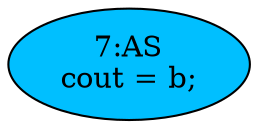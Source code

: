 strict digraph "" {
	node [label="\N"];
	"7:AS"	[ast="<pyverilog.vparser.ast.Assign object at 0x7f6d14397450>",
		def_var="['cout']",
		fillcolor=deepskyblue,
		label="7:AS
cout = b;",
		statements="[]",
		style=filled,
		typ=Assign,
		use_var="['b']"];
}
